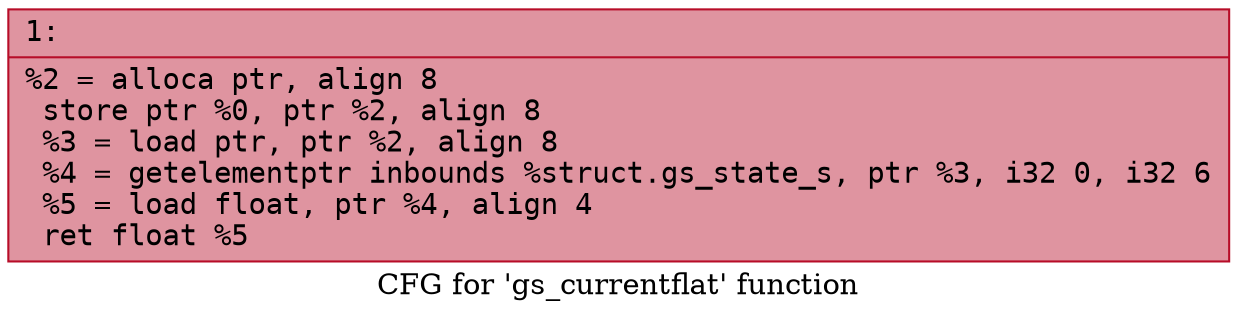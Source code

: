 digraph "CFG for 'gs_currentflat' function" {
	label="CFG for 'gs_currentflat' function";

	Node0x600003b1b840 [shape=record,color="#b70d28ff", style=filled, fillcolor="#b70d2870" fontname="Courier",label="{1:\l|  %2 = alloca ptr, align 8\l  store ptr %0, ptr %2, align 8\l  %3 = load ptr, ptr %2, align 8\l  %4 = getelementptr inbounds %struct.gs_state_s, ptr %3, i32 0, i32 6\l  %5 = load float, ptr %4, align 4\l  ret float %5\l}"];
}
